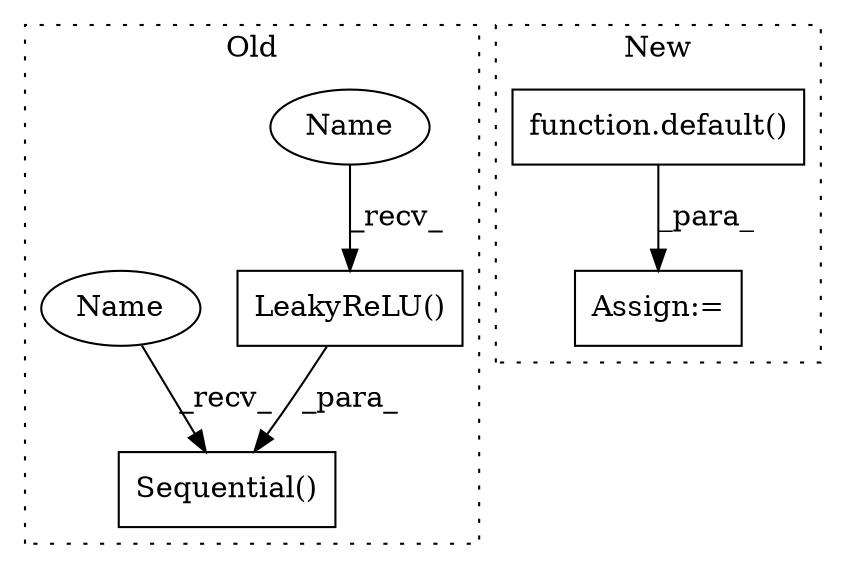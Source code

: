 digraph G {
subgraph cluster0 {
1 [label="Sequential()" a="75" s="2718,2853" l="27,10" shape="box"];
4 [label="LeakyReLU()" a="75" s="2785" l="28" shape="box"];
5 [label="Name" a="87" s="2785" l="2" shape="ellipse"];
6 [label="Name" a="87" s="2718" l="2" shape="ellipse"];
label = "Old";
style="dotted";
}
subgraph cluster1 {
2 [label="function.default()" a="75" s="2968,2992" l="8,1" shape="box"];
3 [label="Assign:=" a="68" s="2965" l="3" shape="box"];
label = "New";
style="dotted";
}
2 -> 3 [label="_para_"];
4 -> 1 [label="_para_"];
5 -> 4 [label="_recv_"];
6 -> 1 [label="_recv_"];
}